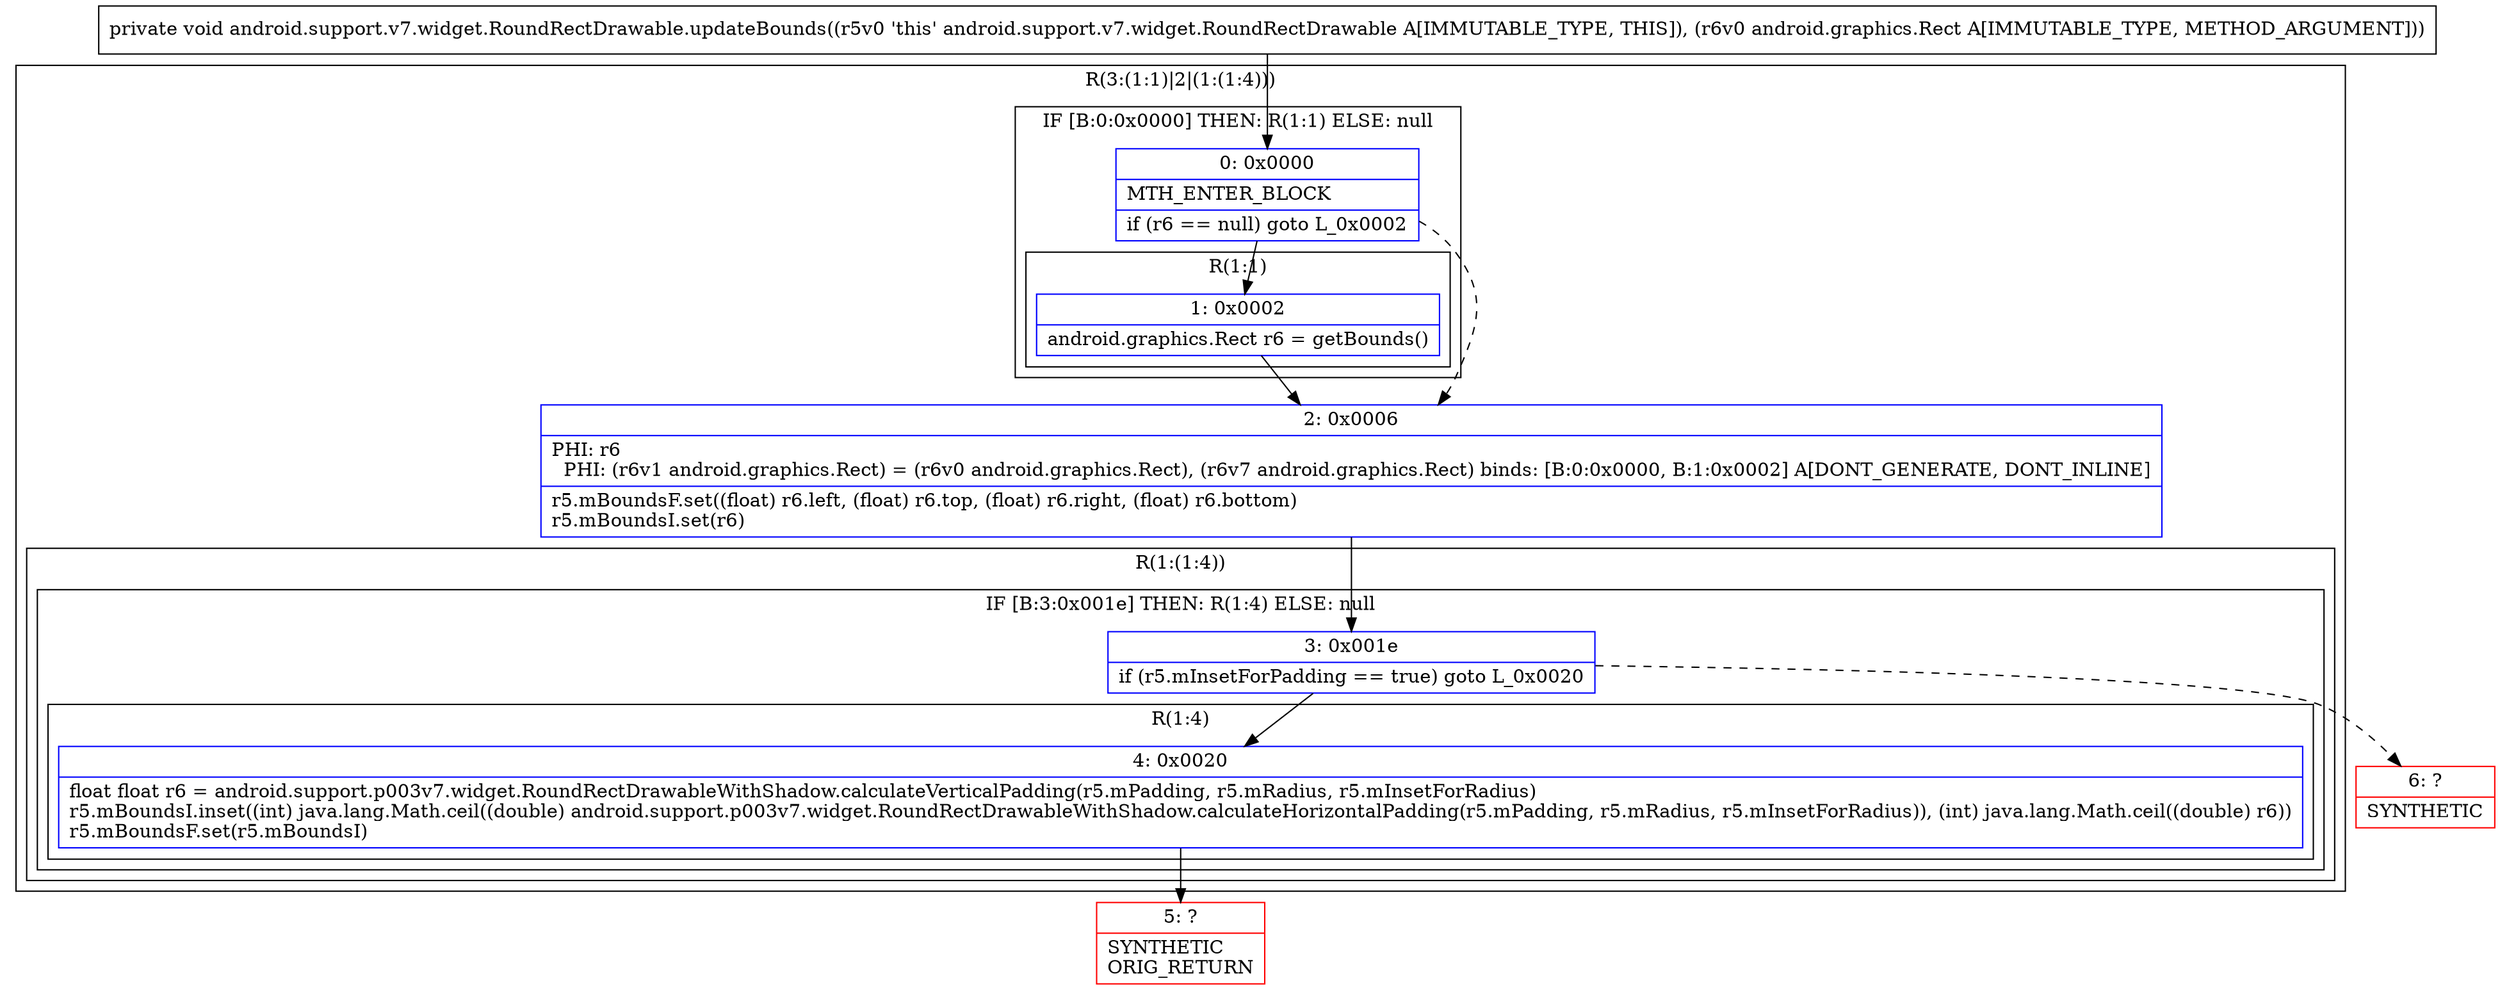 digraph "CFG forandroid.support.v7.widget.RoundRectDrawable.updateBounds(Landroid\/graphics\/Rect;)V" {
subgraph cluster_Region_386793320 {
label = "R(3:(1:1)|2|(1:(1:4)))";
node [shape=record,color=blue];
subgraph cluster_IfRegion_1033568518 {
label = "IF [B:0:0x0000] THEN: R(1:1) ELSE: null";
node [shape=record,color=blue];
Node_0 [shape=record,label="{0\:\ 0x0000|MTH_ENTER_BLOCK\l|if (r6 == null) goto L_0x0002\l}"];
subgraph cluster_Region_1968285032 {
label = "R(1:1)";
node [shape=record,color=blue];
Node_1 [shape=record,label="{1\:\ 0x0002|android.graphics.Rect r6 = getBounds()\l}"];
}
}
Node_2 [shape=record,label="{2\:\ 0x0006|PHI: r6 \l  PHI: (r6v1 android.graphics.Rect) = (r6v0 android.graphics.Rect), (r6v7 android.graphics.Rect) binds: [B:0:0x0000, B:1:0x0002] A[DONT_GENERATE, DONT_INLINE]\l|r5.mBoundsF.set((float) r6.left, (float) r6.top, (float) r6.right, (float) r6.bottom)\lr5.mBoundsI.set(r6)\l}"];
subgraph cluster_Region_505488432 {
label = "R(1:(1:4))";
node [shape=record,color=blue];
subgraph cluster_IfRegion_1714388515 {
label = "IF [B:3:0x001e] THEN: R(1:4) ELSE: null";
node [shape=record,color=blue];
Node_3 [shape=record,label="{3\:\ 0x001e|if (r5.mInsetForPadding == true) goto L_0x0020\l}"];
subgraph cluster_Region_1262795580 {
label = "R(1:4)";
node [shape=record,color=blue];
Node_4 [shape=record,label="{4\:\ 0x0020|float float r6 = android.support.p003v7.widget.RoundRectDrawableWithShadow.calculateVerticalPadding(r5.mPadding, r5.mRadius, r5.mInsetForRadius)\lr5.mBoundsI.inset((int) java.lang.Math.ceil((double) android.support.p003v7.widget.RoundRectDrawableWithShadow.calculateHorizontalPadding(r5.mPadding, r5.mRadius, r5.mInsetForRadius)), (int) java.lang.Math.ceil((double) r6))\lr5.mBoundsF.set(r5.mBoundsI)\l}"];
}
}
}
}
Node_5 [shape=record,color=red,label="{5\:\ ?|SYNTHETIC\lORIG_RETURN\l}"];
Node_6 [shape=record,color=red,label="{6\:\ ?|SYNTHETIC\l}"];
MethodNode[shape=record,label="{private void android.support.v7.widget.RoundRectDrawable.updateBounds((r5v0 'this' android.support.v7.widget.RoundRectDrawable A[IMMUTABLE_TYPE, THIS]), (r6v0 android.graphics.Rect A[IMMUTABLE_TYPE, METHOD_ARGUMENT])) }"];
MethodNode -> Node_0;
Node_0 -> Node_1;
Node_0 -> Node_2[style=dashed];
Node_1 -> Node_2;
Node_2 -> Node_3;
Node_3 -> Node_4;
Node_3 -> Node_6[style=dashed];
Node_4 -> Node_5;
}

